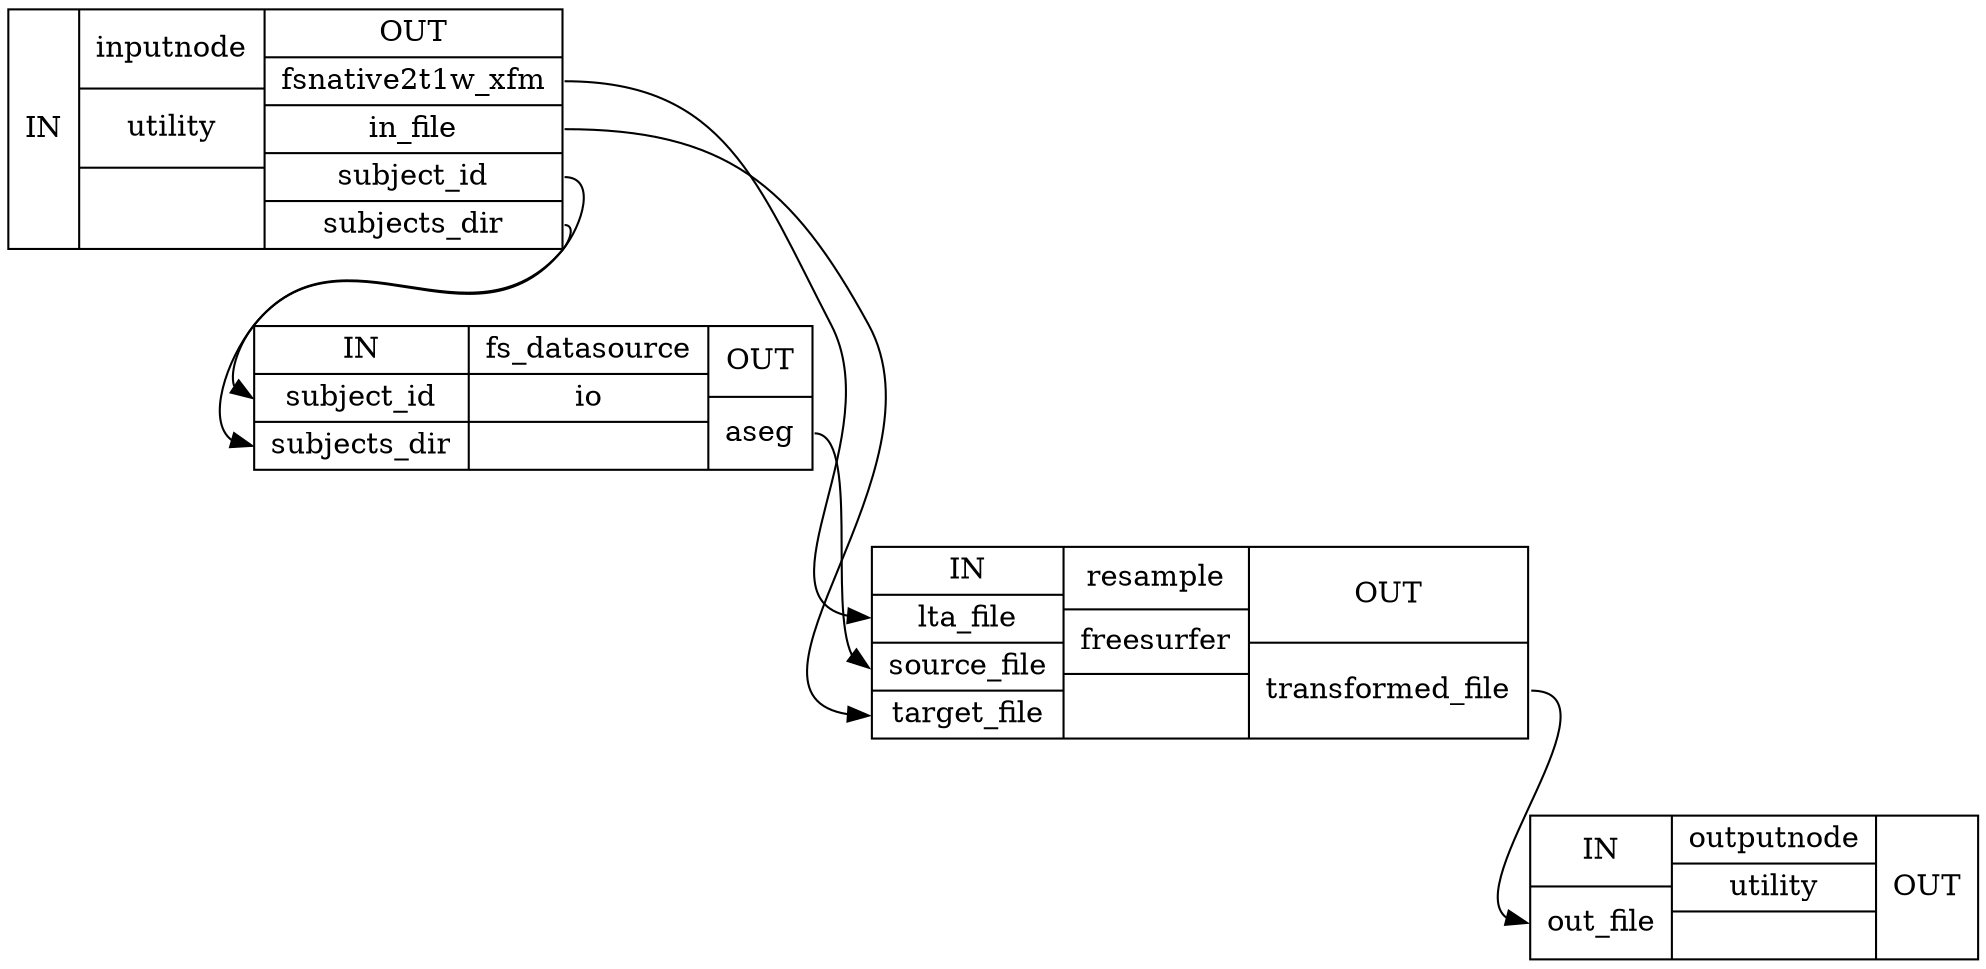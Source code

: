 digraph structs {
node [shape=record];
segs_to_native_aseginputnode [label="{IN}|{ inputnode | utility |  }|{OUT|<outfsnative2t1wxfm> fsnative2t1w_xfm|<outinfile> in_file|<outsubjectid> subject_id|<outsubjectsdir> subjects_dir}"];
segs_to_native_asegfs_datasource [label="{IN|<insubjectid> subject_id|<insubjectsdir> subjects_dir}|{ fs_datasource | io |  }|{OUT|<outaseg> aseg}"];
segs_to_native_asegresample [label="{IN|<inltafile> lta_file|<insourcefile> source_file|<intargetfile> target_file}|{ resample | freesurfer |  }|{OUT|<outtransformedfile> transformed_file}"];
segs_to_native_asegoutputnode [label="{IN|<inoutfile> out_file}|{ outputnode | utility |  }|{OUT}"];
segs_to_native_asegfs_datasource:outaseg:e -> segs_to_native_asegresample:insourcefile:w;
segs_to_native_aseginputnode:outfsnative2t1wxfm:e -> segs_to_native_asegresample:inltafile:w;
segs_to_native_aseginputnode:outinfile:e -> segs_to_native_asegresample:intargetfile:w;
segs_to_native_aseginputnode:outsubjectid:e -> segs_to_native_asegfs_datasource:insubjectid:w;
segs_to_native_aseginputnode:outsubjectsdir:e -> segs_to_native_asegfs_datasource:insubjectsdir:w;
segs_to_native_asegresample:outtransformedfile:e -> segs_to_native_asegoutputnode:inoutfile:w;
}